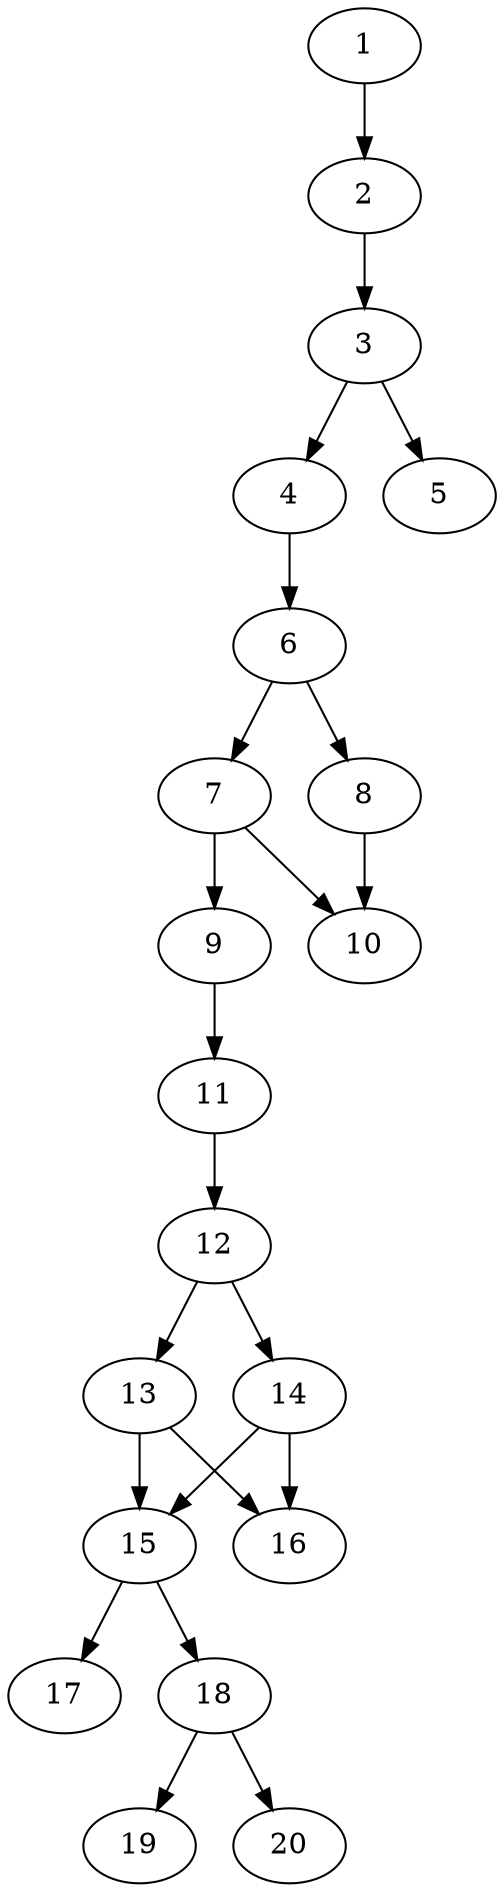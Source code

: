 // DAG automatically generated by daggen at Thu Oct  3 13:58:42 2019
// ./daggen --dot -n 20 --ccr 0.3 --fat 0.3 --regular 0.9 --density 0.7 --mindata 5242880 --maxdata 52428800 
digraph G {
  1 [size="152872960", alpha="0.18", expect_size="45861888"] 
  1 -> 2 [size ="45861888"]
  2 [size="96372053", alpha="0.10", expect_size="28911616"] 
  2 -> 3 [size ="28911616"]
  3 [size="172059307", alpha="0.12", expect_size="51617792"] 
  3 -> 4 [size ="51617792"]
  3 -> 5 [size ="51617792"]
  4 [size="108465493", alpha="0.17", expect_size="32539648"] 
  4 -> 6 [size ="32539648"]
  5 [size="37263360", alpha="0.15", expect_size="11179008"] 
  6 [size="96334507", alpha="0.20", expect_size="28900352"] 
  6 -> 7 [size ="28900352"]
  6 -> 8 [size ="28900352"]
  7 [size="105751893", alpha="0.05", expect_size="31725568"] 
  7 -> 9 [size ="31725568"]
  7 -> 10 [size ="31725568"]
  8 [size="76881920", alpha="0.20", expect_size="23064576"] 
  8 -> 10 [size ="23064576"]
  9 [size="55589547", alpha="0.03", expect_size="16676864"] 
  9 -> 11 [size ="16676864"]
  10 [size="54596267", alpha="0.01", expect_size="16378880"] 
  11 [size="22835200", alpha="0.19", expect_size="6850560"] 
  11 -> 12 [size ="6850560"]
  12 [size="166434133", alpha="0.15", expect_size="49930240"] 
  12 -> 13 [size ="49930240"]
  12 -> 14 [size ="49930240"]
  13 [size="88920747", alpha="0.14", expect_size="26676224"] 
  13 -> 15 [size ="26676224"]
  13 -> 16 [size ="26676224"]
  14 [size="26934613", alpha="0.00", expect_size="8080384"] 
  14 -> 15 [size ="8080384"]
  14 -> 16 [size ="8080384"]
  15 [size="164461227", alpha="0.17", expect_size="49338368"] 
  15 -> 17 [size ="49338368"]
  15 -> 18 [size ="49338368"]
  16 [size="122129067", alpha="0.19", expect_size="36638720"] 
  17 [size="121460053", alpha="0.07", expect_size="36438016"] 
  18 [size="159720107", alpha="0.03", expect_size="47916032"] 
  18 -> 19 [size ="47916032"]
  18 -> 20 [size ="47916032"]
  19 [size="157798400", alpha="0.04", expect_size="47339520"] 
  20 [size="21452800", alpha="0.16", expect_size="6435840"] 
}

